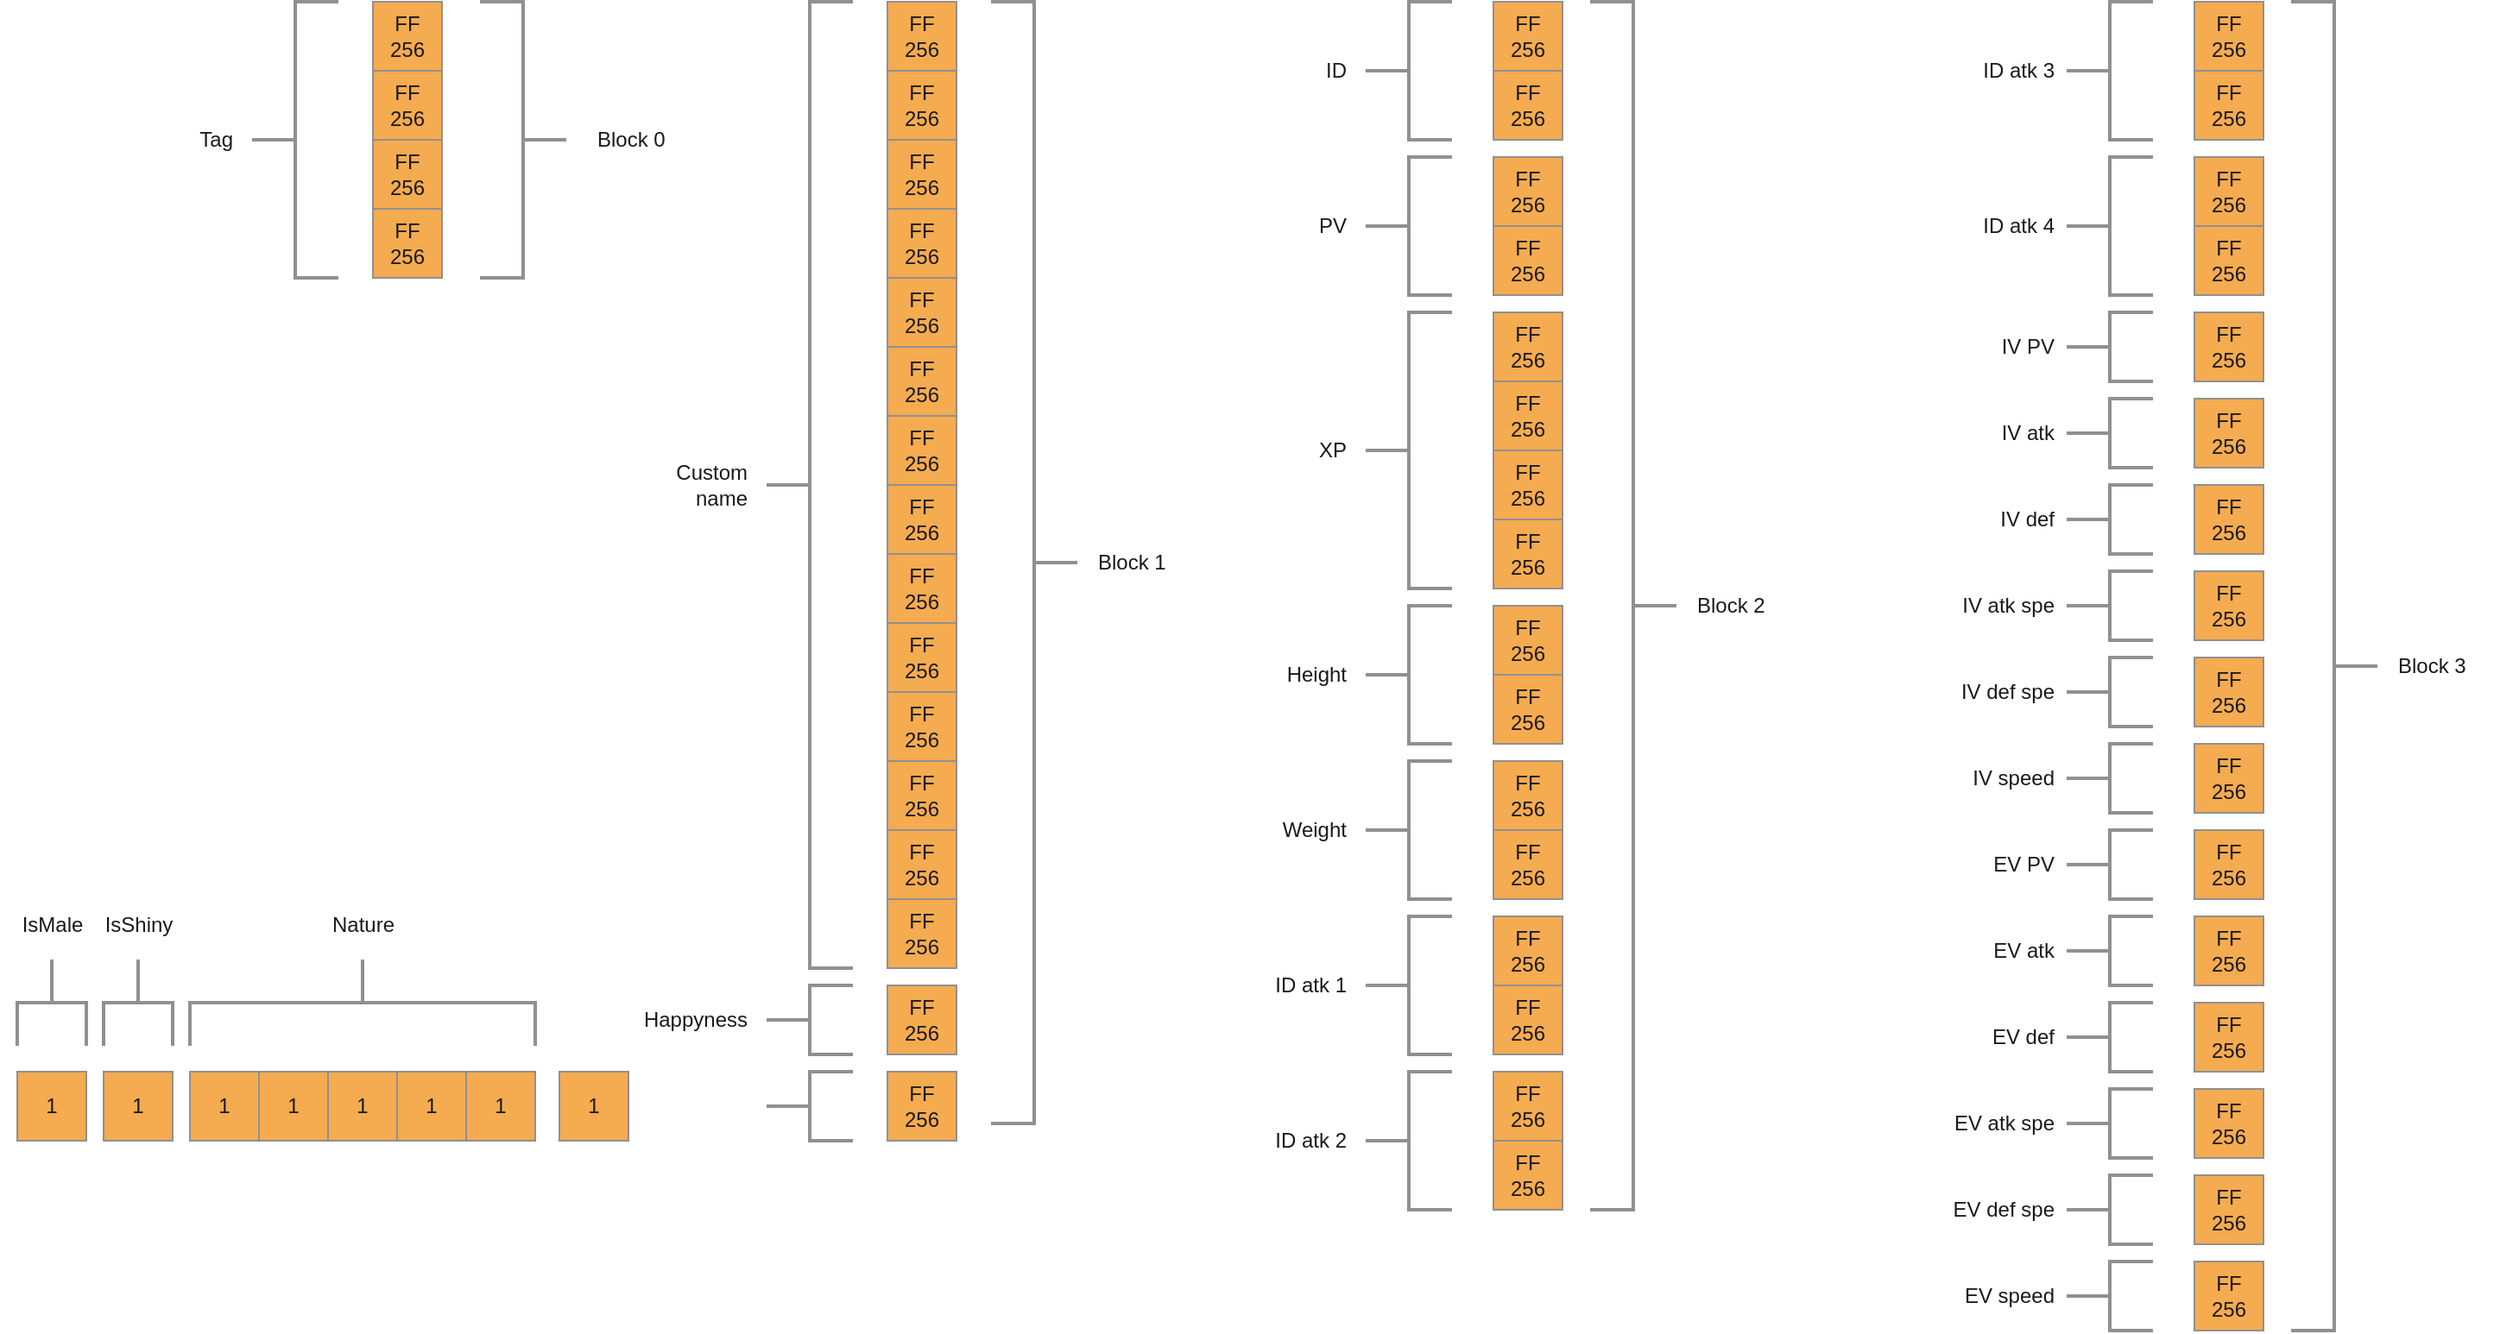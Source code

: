 <mxfile version="24.7.17">
  <diagram name="Page-1" id="fNJxJ_ZL7ugiNUzL1Xjg">
    <mxGraphModel dx="1389" dy="582" grid="1" gridSize="10" guides="1" tooltips="1" connect="1" arrows="1" fold="1" page="0" pageScale="1" pageWidth="827" pageHeight="1169" background="#ffffff" math="0" shadow="0">
      <root>
        <mxCell id="0" />
        <mxCell id="1" parent="0" />
        <mxCell id="mfL0TyV-P2WpPhHrdN5V-8" value="FF&lt;br&gt;256" style="whiteSpace=wrap;html=1;aspect=fixed;labelBackgroundColor=none;fillColor=#F5AB50;strokeColor=#909090;fontColor=#1A1A1A;" parent="1" vertex="1">
          <mxGeometry x="150" y="170" width="40" height="40" as="geometry" />
        </mxCell>
        <mxCell id="mfL0TyV-P2WpPhHrdN5V-9" value="FF&lt;br&gt;256" style="whiteSpace=wrap;html=1;aspect=fixed;labelBackgroundColor=none;fillColor=#F5AB50;strokeColor=#909090;fontColor=#1A1A1A;" parent="1" vertex="1">
          <mxGeometry x="150" y="210" width="40" height="40" as="geometry" />
        </mxCell>
        <mxCell id="mfL0TyV-P2WpPhHrdN5V-10" value="FF&lt;br&gt;256" style="whiteSpace=wrap;html=1;aspect=fixed;labelBackgroundColor=none;fillColor=#F5AB50;strokeColor=#909090;fontColor=#1A1A1A;" parent="1" vertex="1">
          <mxGeometry x="150" y="250" width="40" height="40" as="geometry" />
        </mxCell>
        <mxCell id="mfL0TyV-P2WpPhHrdN5V-11" value="FF&lt;br&gt;256" style="whiteSpace=wrap;html=1;aspect=fixed;labelBackgroundColor=none;fillColor=#F5AB50;strokeColor=#909090;fontColor=#1A1A1A;" parent="1" vertex="1">
          <mxGeometry x="150" y="290" width="40" height="40" as="geometry" />
        </mxCell>
        <mxCell id="mfL0TyV-P2WpPhHrdN5V-16" value="FF&lt;br&gt;256" style="whiteSpace=wrap;html=1;aspect=fixed;labelBackgroundColor=none;fillColor=#F5AB50;strokeColor=#909090;fontColor=#1A1A1A;" parent="1" vertex="1">
          <mxGeometry x="150" y="330" width="40" height="40" as="geometry" />
        </mxCell>
        <mxCell id="mfL0TyV-P2WpPhHrdN5V-17" value="FF&lt;br&gt;256" style="whiteSpace=wrap;html=1;aspect=fixed;labelBackgroundColor=none;fillColor=#F5AB50;strokeColor=#909090;fontColor=#1A1A1A;" parent="1" vertex="1">
          <mxGeometry x="150" y="370" width="40" height="40" as="geometry" />
        </mxCell>
        <mxCell id="mfL0TyV-P2WpPhHrdN5V-18" value="FF&lt;br&gt;256" style="whiteSpace=wrap;html=1;aspect=fixed;labelBackgroundColor=none;fillColor=#F5AB50;strokeColor=#909090;fontColor=#1A1A1A;" parent="1" vertex="1">
          <mxGeometry x="150" y="410" width="40" height="40" as="geometry" />
        </mxCell>
        <mxCell id="mfL0TyV-P2WpPhHrdN5V-19" value="FF&lt;br&gt;256" style="whiteSpace=wrap;html=1;aspect=fixed;labelBackgroundColor=none;fillColor=#F5AB50;strokeColor=#909090;fontColor=#1A1A1A;" parent="1" vertex="1">
          <mxGeometry x="150" y="450" width="40" height="40" as="geometry" />
        </mxCell>
        <mxCell id="mfL0TyV-P2WpPhHrdN5V-20" value="FF&lt;br&gt;256" style="whiteSpace=wrap;html=1;aspect=fixed;labelBackgroundColor=none;fillColor=#F5AB50;strokeColor=#909090;fontColor=#1A1A1A;" parent="1" vertex="1">
          <mxGeometry x="150" y="490" width="40" height="40" as="geometry" />
        </mxCell>
        <mxCell id="mfL0TyV-P2WpPhHrdN5V-21" value="FF&lt;br&gt;256" style="whiteSpace=wrap;html=1;aspect=fixed;labelBackgroundColor=none;fillColor=#F5AB50;strokeColor=#909090;fontColor=#1A1A1A;" parent="1" vertex="1">
          <mxGeometry x="150" y="530" width="40" height="40" as="geometry" />
        </mxCell>
        <mxCell id="mfL0TyV-P2WpPhHrdN5V-22" value="FF&lt;br&gt;256" style="whiteSpace=wrap;html=1;aspect=fixed;labelBackgroundColor=none;fillColor=#F5AB50;strokeColor=#909090;fontColor=#1A1A1A;" parent="1" vertex="1">
          <mxGeometry x="150" y="580" width="40" height="40" as="geometry" />
        </mxCell>
        <mxCell id="mfL0TyV-P2WpPhHrdN5V-23" value="FF&lt;br&gt;256" style="whiteSpace=wrap;html=1;aspect=fixed;labelBackgroundColor=none;fillColor=#F5AB50;strokeColor=#909090;fontColor=#1A1A1A;" parent="1" vertex="1">
          <mxGeometry x="150" y="630" width="40" height="40" as="geometry" />
        </mxCell>
        <mxCell id="mfL0TyV-P2WpPhHrdN5V-24" value="" style="strokeWidth=2;html=1;shape=mxgraph.flowchart.annotation_2;align=left;labelPosition=right;pointerEvents=1;labelBackgroundColor=none;fillColor=#F5AB50;strokeColor=#909090;fontColor=#1A1A1A;" parent="1" vertex="1">
          <mxGeometry x="80" y="10" width="50" height="560" as="geometry" />
        </mxCell>
        <mxCell id="mfL0TyV-P2WpPhHrdN5V-25" value="Custom&lt;br&gt;name" style="text;html=1;align=right;verticalAlign=middle;resizable=0;points=[];autosize=1;strokeColor=none;fillColor=none;labelBackgroundColor=none;fontColor=#1A1A1A;" parent="1" vertex="1">
          <mxGeometry x="10" y="270" width="60" height="40" as="geometry" />
        </mxCell>
        <mxCell id="mfL0TyV-P2WpPhHrdN5V-26" value="FF&lt;br&gt;256" style="whiteSpace=wrap;html=1;aspect=fixed;labelBackgroundColor=none;fillColor=#F5AB50;strokeColor=#909090;fontColor=#1A1A1A;" parent="1" vertex="1">
          <mxGeometry x="501" y="10" width="40" height="40" as="geometry" />
        </mxCell>
        <mxCell id="mfL0TyV-P2WpPhHrdN5V-27" value="FF&lt;br&gt;256" style="whiteSpace=wrap;html=1;aspect=fixed;labelBackgroundColor=none;fillColor=#F5AB50;strokeColor=#909090;fontColor=#1A1A1A;" parent="1" vertex="1">
          <mxGeometry x="501" y="50" width="40" height="40" as="geometry" />
        </mxCell>
        <mxCell id="mfL0TyV-P2WpPhHrdN5V-28" value="" style="strokeWidth=2;html=1;shape=mxgraph.flowchart.annotation_2;align=left;labelPosition=right;pointerEvents=1;labelBackgroundColor=none;fillColor=#F5AB50;strokeColor=#909090;fontColor=#1A1A1A;" parent="1" vertex="1">
          <mxGeometry x="427" y="10" width="50" height="80" as="geometry" />
        </mxCell>
        <mxCell id="mfL0TyV-P2WpPhHrdN5V-29" value="ID" style="text;html=1;align=right;verticalAlign=middle;resizable=0;points=[];autosize=1;strokeColor=none;fillColor=none;labelBackgroundColor=none;fontColor=#1A1A1A;" parent="1" vertex="1">
          <mxGeometry x="377" y="35" width="40" height="30" as="geometry" />
        </mxCell>
        <mxCell id="mfL0TyV-P2WpPhHrdN5V-30" value="FF&lt;br&gt;256" style="whiteSpace=wrap;html=1;aspect=fixed;labelBackgroundColor=none;fillColor=#F5AB50;strokeColor=#909090;fontColor=#1A1A1A;" parent="1" vertex="1">
          <mxGeometry x="501" y="100" width="40" height="40" as="geometry" />
        </mxCell>
        <mxCell id="mfL0TyV-P2WpPhHrdN5V-31" value="FF&lt;br&gt;256" style="whiteSpace=wrap;html=1;aspect=fixed;labelBackgroundColor=none;fillColor=#F5AB50;strokeColor=#909090;fontColor=#1A1A1A;" parent="1" vertex="1">
          <mxGeometry x="501" y="140" width="40" height="40" as="geometry" />
        </mxCell>
        <mxCell id="mfL0TyV-P2WpPhHrdN5V-32" value="" style="strokeWidth=2;html=1;shape=mxgraph.flowchart.annotation_2;align=left;labelPosition=right;pointerEvents=1;labelBackgroundColor=none;fillColor=#F5AB50;strokeColor=#909090;fontColor=#1A1A1A;" parent="1" vertex="1">
          <mxGeometry x="427" y="100" width="50" height="80" as="geometry" />
        </mxCell>
        <mxCell id="mfL0TyV-P2WpPhHrdN5V-33" value="PV" style="text;html=1;align=right;verticalAlign=middle;resizable=0;points=[];autosize=1;strokeColor=none;fillColor=none;labelBackgroundColor=none;fontColor=#1A1A1A;" parent="1" vertex="1">
          <mxGeometry x="377" y="125" width="40" height="30" as="geometry" />
        </mxCell>
        <mxCell id="mfL0TyV-P2WpPhHrdN5V-34" value="FF&lt;br&gt;256" style="whiteSpace=wrap;html=1;aspect=fixed;labelBackgroundColor=none;fillColor=#F5AB50;strokeColor=#909090;fontColor=#1A1A1A;" parent="1" vertex="1">
          <mxGeometry x="501" y="190" width="40" height="40" as="geometry" />
        </mxCell>
        <mxCell id="mfL0TyV-P2WpPhHrdN5V-35" value="FF&lt;br&gt;256" style="whiteSpace=wrap;html=1;aspect=fixed;labelBackgroundColor=none;fillColor=#F5AB50;strokeColor=#909090;fontColor=#1A1A1A;" parent="1" vertex="1">
          <mxGeometry x="501" y="230" width="40" height="40" as="geometry" />
        </mxCell>
        <mxCell id="mfL0TyV-P2WpPhHrdN5V-36" value="" style="strokeWidth=2;html=1;shape=mxgraph.flowchart.annotation_2;align=left;labelPosition=right;pointerEvents=1;labelBackgroundColor=none;fillColor=#F5AB50;strokeColor=#909090;fontColor=#1A1A1A;" parent="1" vertex="1">
          <mxGeometry x="427" y="190" width="50" height="160" as="geometry" />
        </mxCell>
        <mxCell id="mfL0TyV-P2WpPhHrdN5V-37" value="XP" style="text;html=1;align=right;verticalAlign=middle;resizable=0;points=[];autosize=1;strokeColor=none;fillColor=none;labelBackgroundColor=none;fontColor=#1A1A1A;" parent="1" vertex="1">
          <mxGeometry x="377" y="255" width="40" height="30" as="geometry" />
        </mxCell>
        <mxCell id="mfL0TyV-P2WpPhHrdN5V-38" value="FF&lt;br&gt;256" style="whiteSpace=wrap;html=1;aspect=fixed;labelBackgroundColor=none;fillColor=#F5AB50;strokeColor=#909090;fontColor=#1A1A1A;" parent="1" vertex="1">
          <mxGeometry x="501" y="270" width="40" height="40" as="geometry" />
        </mxCell>
        <mxCell id="mfL0TyV-P2WpPhHrdN5V-39" value="FF&lt;br&gt;256" style="whiteSpace=wrap;html=1;aspect=fixed;labelBackgroundColor=none;fillColor=#F5AB50;strokeColor=#909090;fontColor=#1A1A1A;" parent="1" vertex="1">
          <mxGeometry x="501" y="310" width="40" height="40" as="geometry" />
        </mxCell>
        <mxCell id="mfL0TyV-P2WpPhHrdN5V-40" value="FF&lt;br&gt;256" style="whiteSpace=wrap;html=1;aspect=fixed;labelBackgroundColor=none;fillColor=#F5AB50;strokeColor=#909090;fontColor=#1A1A1A;" parent="1" vertex="1">
          <mxGeometry x="501" y="360" width="40" height="40" as="geometry" />
        </mxCell>
        <mxCell id="mfL0TyV-P2WpPhHrdN5V-41" value="FF&lt;br&gt;256" style="whiteSpace=wrap;html=1;aspect=fixed;labelBackgroundColor=none;fillColor=#F5AB50;strokeColor=#909090;fontColor=#1A1A1A;" parent="1" vertex="1">
          <mxGeometry x="501" y="400" width="40" height="40" as="geometry" />
        </mxCell>
        <mxCell id="mfL0TyV-P2WpPhHrdN5V-42" value="" style="strokeWidth=2;html=1;shape=mxgraph.flowchart.annotation_2;align=left;labelPosition=right;pointerEvents=1;labelBackgroundColor=none;fillColor=#F5AB50;strokeColor=#909090;fontColor=#1A1A1A;" parent="1" vertex="1">
          <mxGeometry x="427" y="360" width="50" height="80" as="geometry" />
        </mxCell>
        <mxCell id="mfL0TyV-P2WpPhHrdN5V-43" value="Height" style="text;html=1;align=right;verticalAlign=middle;resizable=0;points=[];autosize=1;strokeColor=none;fillColor=none;labelBackgroundColor=none;fontColor=#1A1A1A;" parent="1" vertex="1">
          <mxGeometry x="357" y="385" width="60" height="30" as="geometry" />
        </mxCell>
        <mxCell id="mfL0TyV-P2WpPhHrdN5V-44" value="FF&lt;br&gt;256" style="whiteSpace=wrap;html=1;aspect=fixed;labelBackgroundColor=none;fillColor=#F5AB50;strokeColor=#909090;fontColor=#1A1A1A;" parent="1" vertex="1">
          <mxGeometry x="501" y="450" width="40" height="40" as="geometry" />
        </mxCell>
        <mxCell id="mfL0TyV-P2WpPhHrdN5V-45" value="FF&lt;br&gt;256" style="whiteSpace=wrap;html=1;aspect=fixed;labelBackgroundColor=none;fillColor=#F5AB50;strokeColor=#909090;fontColor=#1A1A1A;" parent="1" vertex="1">
          <mxGeometry x="501" y="490" width="40" height="40" as="geometry" />
        </mxCell>
        <mxCell id="mfL0TyV-P2WpPhHrdN5V-46" value="" style="strokeWidth=2;html=1;shape=mxgraph.flowchart.annotation_2;align=left;labelPosition=right;pointerEvents=1;labelBackgroundColor=none;fillColor=#F5AB50;strokeColor=#909090;fontColor=#1A1A1A;" parent="1" vertex="1">
          <mxGeometry x="427" y="450" width="50" height="80" as="geometry" />
        </mxCell>
        <mxCell id="mfL0TyV-P2WpPhHrdN5V-47" value="Weight" style="text;html=1;align=right;verticalAlign=middle;resizable=0;points=[];autosize=1;strokeColor=none;fillColor=none;labelBackgroundColor=none;fontColor=#1A1A1A;" parent="1" vertex="1">
          <mxGeometry x="357" y="475" width="60" height="30" as="geometry" />
        </mxCell>
        <mxCell id="mfL0TyV-P2WpPhHrdN5V-48" value="FF&lt;br&gt;256" style="whiteSpace=wrap;html=1;aspect=fixed;labelBackgroundColor=none;fillColor=#F5AB50;strokeColor=#909090;fontColor=#1A1A1A;" parent="1" vertex="1">
          <mxGeometry x="501" y="540" width="40" height="40" as="geometry" />
        </mxCell>
        <mxCell id="mfL0TyV-P2WpPhHrdN5V-49" value="FF&lt;br&gt;256" style="whiteSpace=wrap;html=1;aspect=fixed;labelBackgroundColor=none;fillColor=#F5AB50;strokeColor=#909090;fontColor=#1A1A1A;" parent="1" vertex="1">
          <mxGeometry x="501" y="580" width="40" height="40" as="geometry" />
        </mxCell>
        <mxCell id="mfL0TyV-P2WpPhHrdN5V-50" value="" style="strokeWidth=2;html=1;shape=mxgraph.flowchart.annotation_2;align=left;labelPosition=right;pointerEvents=1;labelBackgroundColor=none;fillColor=#F5AB50;strokeColor=#909090;fontColor=#1A1A1A;" parent="1" vertex="1">
          <mxGeometry x="427" y="540" width="50" height="80" as="geometry" />
        </mxCell>
        <mxCell id="mfL0TyV-P2WpPhHrdN5V-51" value="ID atk 1" style="text;html=1;align=right;verticalAlign=middle;resizable=0;points=[];autosize=1;strokeColor=none;fillColor=none;labelBackgroundColor=none;fontColor=#1A1A1A;" parent="1" vertex="1">
          <mxGeometry x="357" y="565" width="60" height="30" as="geometry" />
        </mxCell>
        <mxCell id="mfL0TyV-P2WpPhHrdN5V-52" value="FF&lt;br&gt;256" style="whiteSpace=wrap;html=1;aspect=fixed;labelBackgroundColor=none;fillColor=#F5AB50;strokeColor=#909090;fontColor=#1A1A1A;" parent="1" vertex="1">
          <mxGeometry x="501" y="630" width="40" height="40" as="geometry" />
        </mxCell>
        <mxCell id="mfL0TyV-P2WpPhHrdN5V-53" value="FF&lt;br&gt;256" style="whiteSpace=wrap;html=1;aspect=fixed;labelBackgroundColor=none;fillColor=#F5AB50;strokeColor=#909090;fontColor=#1A1A1A;" parent="1" vertex="1">
          <mxGeometry x="501" y="670" width="40" height="40" as="geometry" />
        </mxCell>
        <mxCell id="mfL0TyV-P2WpPhHrdN5V-54" value="" style="strokeWidth=2;html=1;shape=mxgraph.flowchart.annotation_2;align=left;labelPosition=right;pointerEvents=1;labelBackgroundColor=none;fillColor=#F5AB50;strokeColor=#909090;fontColor=#1A1A1A;" parent="1" vertex="1">
          <mxGeometry x="427" y="630" width="50" height="80" as="geometry" />
        </mxCell>
        <mxCell id="mfL0TyV-P2WpPhHrdN5V-55" value="ID atk 2" style="text;html=1;align=right;verticalAlign=middle;resizable=0;points=[];autosize=1;strokeColor=none;fillColor=none;labelBackgroundColor=none;fontColor=#1A1A1A;" parent="1" vertex="1">
          <mxGeometry x="357" y="655" width="60" height="30" as="geometry" />
        </mxCell>
        <mxCell id="mfL0TyV-P2WpPhHrdN5V-56" value="FF&lt;br&gt;256" style="whiteSpace=wrap;html=1;aspect=fixed;labelBackgroundColor=none;fillColor=#F5AB50;strokeColor=#909090;fontColor=#1A1A1A;" parent="1" vertex="1">
          <mxGeometry x="907" y="10" width="40" height="40" as="geometry" />
        </mxCell>
        <mxCell id="mfL0TyV-P2WpPhHrdN5V-57" value="FF&lt;br&gt;256" style="whiteSpace=wrap;html=1;aspect=fixed;labelBackgroundColor=none;fillColor=#F5AB50;strokeColor=#909090;fontColor=#1A1A1A;" parent="1" vertex="1">
          <mxGeometry x="907" y="50" width="40" height="40" as="geometry" />
        </mxCell>
        <mxCell id="mfL0TyV-P2WpPhHrdN5V-58" value="" style="strokeWidth=2;html=1;shape=mxgraph.flowchart.annotation_2;align=left;labelPosition=right;pointerEvents=1;labelBackgroundColor=none;fillColor=#F5AB50;strokeColor=#909090;fontColor=#1A1A1A;" parent="1" vertex="1">
          <mxGeometry x="833" y="10" width="50" height="80" as="geometry" />
        </mxCell>
        <mxCell id="mfL0TyV-P2WpPhHrdN5V-59" value="ID atk 3" style="text;html=1;align=right;verticalAlign=middle;resizable=0;points=[];autosize=1;strokeColor=none;fillColor=none;labelBackgroundColor=none;fontColor=#1A1A1A;" parent="1" vertex="1">
          <mxGeometry x="767" y="35" width="60" height="30" as="geometry" />
        </mxCell>
        <mxCell id="mfL0TyV-P2WpPhHrdN5V-60" value="FF&lt;br&gt;256" style="whiteSpace=wrap;html=1;aspect=fixed;labelBackgroundColor=none;fillColor=#F5AB50;strokeColor=#909090;fontColor=#1A1A1A;" parent="1" vertex="1">
          <mxGeometry x="907" y="100" width="40" height="40" as="geometry" />
        </mxCell>
        <mxCell id="mfL0TyV-P2WpPhHrdN5V-61" value="FF&lt;br&gt;256" style="whiteSpace=wrap;html=1;aspect=fixed;labelBackgroundColor=none;fillColor=#F5AB50;strokeColor=#909090;fontColor=#1A1A1A;" parent="1" vertex="1">
          <mxGeometry x="907" y="140" width="40" height="40" as="geometry" />
        </mxCell>
        <mxCell id="mfL0TyV-P2WpPhHrdN5V-62" value="" style="strokeWidth=2;html=1;shape=mxgraph.flowchart.annotation_2;align=left;labelPosition=right;pointerEvents=1;labelBackgroundColor=none;fillColor=#F5AB50;strokeColor=#909090;fontColor=#1A1A1A;" parent="1" vertex="1">
          <mxGeometry x="833" y="100" width="50" height="80" as="geometry" />
        </mxCell>
        <mxCell id="mfL0TyV-P2WpPhHrdN5V-63" value="ID atk 4" style="text;html=1;align=right;verticalAlign=middle;resizable=0;points=[];autosize=1;strokeColor=none;fillColor=none;labelBackgroundColor=none;fontColor=#1A1A1A;" parent="1" vertex="1">
          <mxGeometry x="767" y="125" width="60" height="30" as="geometry" />
        </mxCell>
        <mxCell id="mfL0TyV-P2WpPhHrdN5V-64" value="FF&lt;br&gt;256" style="whiteSpace=wrap;html=1;aspect=fixed;labelBackgroundColor=none;fillColor=#F5AB50;strokeColor=#909090;fontColor=#1A1A1A;" parent="1" vertex="1">
          <mxGeometry x="907" y="190" width="40" height="40" as="geometry" />
        </mxCell>
        <mxCell id="mfL0TyV-P2WpPhHrdN5V-66" value="" style="strokeWidth=2;html=1;shape=mxgraph.flowchart.annotation_2;align=left;labelPosition=right;pointerEvents=1;labelBackgroundColor=none;fillColor=#F5AB50;strokeColor=#909090;fontColor=#1A1A1A;" parent="1" vertex="1">
          <mxGeometry x="833" y="190" width="50" height="40" as="geometry" />
        </mxCell>
        <mxCell id="mfL0TyV-P2WpPhHrdN5V-67" value="IV PV" style="text;html=1;align=right;verticalAlign=middle;resizable=0;points=[];autosize=1;strokeColor=none;fillColor=none;labelBackgroundColor=none;fontColor=#1A1A1A;" parent="1" vertex="1">
          <mxGeometry x="777" y="195" width="50" height="30" as="geometry" />
        </mxCell>
        <mxCell id="mfL0TyV-P2WpPhHrdN5V-68" value="FF&lt;br&gt;256" style="whiteSpace=wrap;html=1;aspect=fixed;labelBackgroundColor=none;fillColor=#F5AB50;strokeColor=#909090;fontColor=#1A1A1A;" parent="1" vertex="1">
          <mxGeometry x="907" y="240" width="40" height="40" as="geometry" />
        </mxCell>
        <mxCell id="mfL0TyV-P2WpPhHrdN5V-69" value="" style="strokeWidth=2;html=1;shape=mxgraph.flowchart.annotation_2;align=left;labelPosition=right;pointerEvents=1;labelBackgroundColor=none;fillColor=#F5AB50;strokeColor=#909090;fontColor=#1A1A1A;" parent="1" vertex="1">
          <mxGeometry x="833" y="240" width="50" height="40" as="geometry" />
        </mxCell>
        <mxCell id="mfL0TyV-P2WpPhHrdN5V-70" value="IV atk" style="text;html=1;align=right;verticalAlign=middle;resizable=0;points=[];autosize=1;strokeColor=none;fillColor=none;labelBackgroundColor=none;fontColor=#1A1A1A;" parent="1" vertex="1">
          <mxGeometry x="777" y="245" width="50" height="30" as="geometry" />
        </mxCell>
        <mxCell id="mfL0TyV-P2WpPhHrdN5V-71" value="FF&lt;br&gt;256" style="whiteSpace=wrap;html=1;aspect=fixed;labelBackgroundColor=none;fillColor=#F5AB50;strokeColor=#909090;fontColor=#1A1A1A;" parent="1" vertex="1">
          <mxGeometry x="907" y="290" width="40" height="40" as="geometry" />
        </mxCell>
        <mxCell id="mfL0TyV-P2WpPhHrdN5V-72" value="" style="strokeWidth=2;html=1;shape=mxgraph.flowchart.annotation_2;align=left;labelPosition=right;pointerEvents=1;labelBackgroundColor=none;fillColor=#F5AB50;strokeColor=#909090;fontColor=#1A1A1A;" parent="1" vertex="1">
          <mxGeometry x="833" y="290" width="50" height="40" as="geometry" />
        </mxCell>
        <mxCell id="mfL0TyV-P2WpPhHrdN5V-73" value="IV def" style="text;html=1;align=right;verticalAlign=middle;resizable=0;points=[];autosize=1;strokeColor=none;fillColor=none;labelBackgroundColor=none;fontColor=#1A1A1A;" parent="1" vertex="1">
          <mxGeometry x="777" y="295" width="50" height="30" as="geometry" />
        </mxCell>
        <mxCell id="mfL0TyV-P2WpPhHrdN5V-78" value="FF&lt;br&gt;256" style="whiteSpace=wrap;html=1;aspect=fixed;labelBackgroundColor=none;fillColor=#F5AB50;strokeColor=#909090;fontColor=#1A1A1A;" parent="1" vertex="1">
          <mxGeometry x="907" y="340" width="40" height="40" as="geometry" />
        </mxCell>
        <mxCell id="mfL0TyV-P2WpPhHrdN5V-79" value="" style="strokeWidth=2;html=1;shape=mxgraph.flowchart.annotation_2;align=left;labelPosition=right;pointerEvents=1;labelBackgroundColor=none;fillColor=#F5AB50;strokeColor=#909090;fontColor=#1A1A1A;" parent="1" vertex="1">
          <mxGeometry x="833" y="340" width="50" height="40" as="geometry" />
        </mxCell>
        <mxCell id="mfL0TyV-P2WpPhHrdN5V-80" value="IV atk spe" style="text;html=1;align=right;verticalAlign=middle;resizable=0;points=[];autosize=1;strokeColor=none;fillColor=none;labelBackgroundColor=none;fontColor=#1A1A1A;" parent="1" vertex="1">
          <mxGeometry x="747" y="345" width="80" height="30" as="geometry" />
        </mxCell>
        <mxCell id="mfL0TyV-P2WpPhHrdN5V-81" value="FF&lt;br&gt;256" style="whiteSpace=wrap;html=1;aspect=fixed;labelBackgroundColor=none;fillColor=#F5AB50;strokeColor=#909090;fontColor=#1A1A1A;" parent="1" vertex="1">
          <mxGeometry x="907" y="390" width="40" height="40" as="geometry" />
        </mxCell>
        <mxCell id="mfL0TyV-P2WpPhHrdN5V-82" value="" style="strokeWidth=2;html=1;shape=mxgraph.flowchart.annotation_2;align=left;labelPosition=right;pointerEvents=1;labelBackgroundColor=none;fillColor=#F5AB50;strokeColor=#909090;fontColor=#1A1A1A;" parent="1" vertex="1">
          <mxGeometry x="833" y="390" width="50" height="40" as="geometry" />
        </mxCell>
        <mxCell id="mfL0TyV-P2WpPhHrdN5V-83" value="IV def spe" style="text;html=1;align=right;verticalAlign=middle;resizable=0;points=[];autosize=1;strokeColor=none;fillColor=none;labelBackgroundColor=none;fontColor=#1A1A1A;" parent="1" vertex="1">
          <mxGeometry x="747" y="395" width="80" height="30" as="geometry" />
        </mxCell>
        <mxCell id="mfL0TyV-P2WpPhHrdN5V-84" value="FF&lt;br&gt;256" style="whiteSpace=wrap;html=1;aspect=fixed;labelBackgroundColor=none;fillColor=#F5AB50;strokeColor=#909090;fontColor=#1A1A1A;" parent="1" vertex="1">
          <mxGeometry x="907" y="440" width="40" height="40" as="geometry" />
        </mxCell>
        <mxCell id="mfL0TyV-P2WpPhHrdN5V-85" value="" style="strokeWidth=2;html=1;shape=mxgraph.flowchart.annotation_2;align=left;labelPosition=right;pointerEvents=1;labelBackgroundColor=none;fillColor=#F5AB50;strokeColor=#909090;fontColor=#1A1A1A;" parent="1" vertex="1">
          <mxGeometry x="833" y="440" width="50" height="40" as="geometry" />
        </mxCell>
        <mxCell id="mfL0TyV-P2WpPhHrdN5V-86" value="IV speed" style="text;html=1;align=right;verticalAlign=middle;resizable=0;points=[];autosize=1;strokeColor=none;fillColor=none;labelBackgroundColor=none;fontColor=#1A1A1A;" parent="1" vertex="1">
          <mxGeometry x="757" y="445" width="70" height="30" as="geometry" />
        </mxCell>
        <mxCell id="mfL0TyV-P2WpPhHrdN5V-87" value="FF&lt;br&gt;256" style="whiteSpace=wrap;html=1;aspect=fixed;labelBackgroundColor=none;fillColor=#F5AB50;strokeColor=#909090;fontColor=#1A1A1A;" parent="1" vertex="1">
          <mxGeometry x="907" y="490" width="40" height="40" as="geometry" />
        </mxCell>
        <mxCell id="mfL0TyV-P2WpPhHrdN5V-88" value="" style="strokeWidth=2;html=1;shape=mxgraph.flowchart.annotation_2;align=left;labelPosition=right;pointerEvents=1;labelBackgroundColor=none;fillColor=#F5AB50;strokeColor=#909090;fontColor=#1A1A1A;" parent="1" vertex="1">
          <mxGeometry x="833" y="490" width="50" height="40" as="geometry" />
        </mxCell>
        <mxCell id="mfL0TyV-P2WpPhHrdN5V-89" value="EV PV" style="text;html=1;align=right;verticalAlign=middle;resizable=0;points=[];autosize=1;strokeColor=none;fillColor=none;labelBackgroundColor=none;fontColor=#1A1A1A;" parent="1" vertex="1">
          <mxGeometry x="767" y="495" width="60" height="30" as="geometry" />
        </mxCell>
        <mxCell id="mfL0TyV-P2WpPhHrdN5V-90" value="FF&lt;br&gt;256" style="whiteSpace=wrap;html=1;aspect=fixed;labelBackgroundColor=none;fillColor=#F5AB50;strokeColor=#909090;fontColor=#1A1A1A;" parent="1" vertex="1">
          <mxGeometry x="907" y="540" width="40" height="40" as="geometry" />
        </mxCell>
        <mxCell id="mfL0TyV-P2WpPhHrdN5V-91" value="" style="strokeWidth=2;html=1;shape=mxgraph.flowchart.annotation_2;align=left;labelPosition=right;pointerEvents=1;labelBackgroundColor=none;fillColor=#F5AB50;strokeColor=#909090;fontColor=#1A1A1A;" parent="1" vertex="1">
          <mxGeometry x="833" y="540" width="50" height="40" as="geometry" />
        </mxCell>
        <mxCell id="mfL0TyV-P2WpPhHrdN5V-92" value="EV atk" style="text;html=1;align=right;verticalAlign=middle;resizable=0;points=[];autosize=1;strokeColor=none;fillColor=none;labelBackgroundColor=none;fontColor=#1A1A1A;" parent="1" vertex="1">
          <mxGeometry x="767" y="545" width="60" height="30" as="geometry" />
        </mxCell>
        <mxCell id="mfL0TyV-P2WpPhHrdN5V-93" value="FF&lt;br&gt;256" style="whiteSpace=wrap;html=1;aspect=fixed;labelBackgroundColor=none;fillColor=#F5AB50;strokeColor=#909090;fontColor=#1A1A1A;" parent="1" vertex="1">
          <mxGeometry x="907" y="590" width="40" height="40" as="geometry" />
        </mxCell>
        <mxCell id="mfL0TyV-P2WpPhHrdN5V-94" value="" style="strokeWidth=2;html=1;shape=mxgraph.flowchart.annotation_2;align=left;labelPosition=right;pointerEvents=1;labelBackgroundColor=none;fillColor=#F5AB50;strokeColor=#909090;fontColor=#1A1A1A;" parent="1" vertex="1">
          <mxGeometry x="833" y="590" width="50" height="40" as="geometry" />
        </mxCell>
        <mxCell id="mfL0TyV-P2WpPhHrdN5V-95" value="EV def" style="text;html=1;align=right;verticalAlign=middle;resizable=0;points=[];autosize=1;strokeColor=none;fillColor=none;labelBackgroundColor=none;fontColor=#1A1A1A;" parent="1" vertex="1">
          <mxGeometry x="767" y="595" width="60" height="30" as="geometry" />
        </mxCell>
        <mxCell id="mfL0TyV-P2WpPhHrdN5V-96" value="FF&lt;br&gt;256" style="whiteSpace=wrap;html=1;aspect=fixed;labelBackgroundColor=none;fillColor=#F5AB50;strokeColor=#909090;fontColor=#1A1A1A;" parent="1" vertex="1">
          <mxGeometry x="907" y="640" width="40" height="40" as="geometry" />
        </mxCell>
        <mxCell id="mfL0TyV-P2WpPhHrdN5V-97" value="" style="strokeWidth=2;html=1;shape=mxgraph.flowchart.annotation_2;align=left;labelPosition=right;pointerEvents=1;labelBackgroundColor=none;fillColor=#F5AB50;strokeColor=#909090;fontColor=#1A1A1A;" parent="1" vertex="1">
          <mxGeometry x="833" y="640" width="50" height="40" as="geometry" />
        </mxCell>
        <mxCell id="mfL0TyV-P2WpPhHrdN5V-98" value="FF&lt;br&gt;256" style="whiteSpace=wrap;html=1;aspect=fixed;labelBackgroundColor=none;fillColor=#F5AB50;strokeColor=#909090;fontColor=#1A1A1A;" parent="1" vertex="1">
          <mxGeometry x="907" y="690" width="40" height="40" as="geometry" />
        </mxCell>
        <mxCell id="mfL0TyV-P2WpPhHrdN5V-99" value="" style="strokeWidth=2;html=1;shape=mxgraph.flowchart.annotation_2;align=left;labelPosition=right;pointerEvents=1;labelBackgroundColor=none;fillColor=#F5AB50;strokeColor=#909090;fontColor=#1A1A1A;" parent="1" vertex="1">
          <mxGeometry x="833" y="690" width="50" height="40" as="geometry" />
        </mxCell>
        <mxCell id="mfL0TyV-P2WpPhHrdN5V-100" value="FF&lt;br&gt;256" style="whiteSpace=wrap;html=1;aspect=fixed;labelBackgroundColor=none;fillColor=#F5AB50;strokeColor=#909090;fontColor=#1A1A1A;" parent="1" vertex="1">
          <mxGeometry x="907" y="740" width="40" height="40" as="geometry" />
        </mxCell>
        <mxCell id="mfL0TyV-P2WpPhHrdN5V-101" value="" style="strokeWidth=2;html=1;shape=mxgraph.flowchart.annotation_2;align=left;labelPosition=right;pointerEvents=1;labelBackgroundColor=none;fillColor=#F5AB50;strokeColor=#909090;fontColor=#1A1A1A;" parent="1" vertex="1">
          <mxGeometry x="833" y="740" width="50" height="40" as="geometry" />
        </mxCell>
        <mxCell id="mfL0TyV-P2WpPhHrdN5V-102" value="EV atk spe" style="text;html=1;align=right;verticalAlign=middle;resizable=0;points=[];autosize=1;strokeColor=none;fillColor=none;labelBackgroundColor=none;fontColor=#1A1A1A;" parent="1" vertex="1">
          <mxGeometry x="747" y="645" width="80" height="30" as="geometry" />
        </mxCell>
        <mxCell id="mfL0TyV-P2WpPhHrdN5V-103" value="EV def spe" style="text;html=1;align=right;verticalAlign=middle;resizable=0;points=[];autosize=1;strokeColor=none;fillColor=none;labelBackgroundColor=none;fontColor=#1A1A1A;" parent="1" vertex="1">
          <mxGeometry x="747" y="695" width="80" height="30" as="geometry" />
        </mxCell>
        <mxCell id="mfL0TyV-P2WpPhHrdN5V-104" value="EV speed" style="text;html=1;align=right;verticalAlign=middle;resizable=0;points=[];autosize=1;strokeColor=none;fillColor=none;labelBackgroundColor=none;fontColor=#1A1A1A;" parent="1" vertex="1">
          <mxGeometry x="747" y="745" width="80" height="30" as="geometry" />
        </mxCell>
        <mxCell id="mfL0TyV-P2WpPhHrdN5V-106" value="" style="strokeWidth=2;html=1;shape=mxgraph.flowchart.annotation_2;align=left;labelPosition=right;pointerEvents=1;rotation=-180;labelBackgroundColor=none;fillColor=#F5AB50;strokeColor=#909090;fontColor=#1A1A1A;" parent="1" vertex="1">
          <mxGeometry x="210" y="10" width="50" height="650" as="geometry" />
        </mxCell>
        <mxCell id="mfL0TyV-P2WpPhHrdN5V-107" value="Block 1" style="text;html=1;align=left;verticalAlign=middle;resizable=0;points=[];autosize=1;strokeColor=none;fillColor=none;labelBackgroundColor=none;fontColor=#1A1A1A;" parent="1" vertex="1">
          <mxGeometry x="270" y="320" width="60" height="30" as="geometry" />
        </mxCell>
        <mxCell id="mfL0TyV-P2WpPhHrdN5V-108" value="" style="strokeWidth=2;html=1;shape=mxgraph.flowchart.annotation_2;align=left;labelPosition=right;pointerEvents=1;rotation=-180;labelBackgroundColor=none;fillColor=#F5AB50;strokeColor=#909090;fontColor=#1A1A1A;" parent="1" vertex="1">
          <mxGeometry x="557" y="10" width="50" height="700" as="geometry" />
        </mxCell>
        <mxCell id="mfL0TyV-P2WpPhHrdN5V-109" value="Block 2" style="text;html=1;align=left;verticalAlign=middle;resizable=0;points=[];autosize=1;strokeColor=none;fillColor=none;labelBackgroundColor=none;fontColor=#1A1A1A;" parent="1" vertex="1">
          <mxGeometry x="617" y="345" width="60" height="30" as="geometry" />
        </mxCell>
        <mxCell id="mfL0TyV-P2WpPhHrdN5V-110" value="" style="strokeWidth=2;html=1;shape=mxgraph.flowchart.annotation_2;align=left;labelPosition=right;pointerEvents=1;rotation=-180;labelBackgroundColor=none;fillColor=#F5AB50;strokeColor=#909090;fontColor=#1A1A1A;" parent="1" vertex="1">
          <mxGeometry x="963" y="10" width="50" height="770" as="geometry" />
        </mxCell>
        <mxCell id="mfL0TyV-P2WpPhHrdN5V-111" value="Block 3" style="text;html=1;align=left;verticalAlign=middle;resizable=0;points=[];autosize=1;strokeColor=none;fillColor=none;labelBackgroundColor=none;fontColor=#1A1A1A;" parent="1" vertex="1">
          <mxGeometry x="1023" y="380" width="60" height="30" as="geometry" />
        </mxCell>
        <mxCell id="EzLNX4KlcgkMV2vG-WTn-1" value="" style="strokeWidth=2;html=1;shape=mxgraph.flowchart.annotation_2;align=left;labelPosition=right;pointerEvents=1;labelBackgroundColor=none;fillColor=#F5AB50;strokeColor=#909090;fontColor=#1A1A1A;" parent="1" vertex="1">
          <mxGeometry x="80" y="630" width="50" height="40" as="geometry" />
        </mxCell>
        <mxCell id="EzLNX4KlcgkMV2vG-WTn-2" value="1" style="whiteSpace=wrap;html=1;aspect=fixed;labelBackgroundColor=none;fillColor=#F5AB50;strokeColor=#909090;fontColor=#1A1A1A;" parent="1" vertex="1">
          <mxGeometry x="-40" y="630" width="40" height="40" as="geometry" />
        </mxCell>
        <mxCell id="EzLNX4KlcgkMV2vG-WTn-3" value="1" style="whiteSpace=wrap;html=1;aspect=fixed;labelBackgroundColor=none;fillColor=#F5AB50;strokeColor=#909090;fontColor=#1A1A1A;" parent="1" vertex="1">
          <mxGeometry x="-94" y="630" width="40" height="40" as="geometry" />
        </mxCell>
        <mxCell id="EzLNX4KlcgkMV2vG-WTn-4" value="1" style="whiteSpace=wrap;html=1;aspect=fixed;labelBackgroundColor=none;fillColor=#F5AB50;strokeColor=#909090;fontColor=#1A1A1A;" parent="1" vertex="1">
          <mxGeometry x="-134" y="630" width="40" height="40" as="geometry" />
        </mxCell>
        <mxCell id="EzLNX4KlcgkMV2vG-WTn-5" value="1" style="whiteSpace=wrap;html=1;aspect=fixed;labelBackgroundColor=none;fillColor=#F5AB50;strokeColor=#909090;fontColor=#1A1A1A;" parent="1" vertex="1">
          <mxGeometry x="-174" y="630" width="40" height="40" as="geometry" />
        </mxCell>
        <mxCell id="EzLNX4KlcgkMV2vG-WTn-6" value="1" style="whiteSpace=wrap;html=1;aspect=fixed;labelBackgroundColor=none;fillColor=#F5AB50;strokeColor=#909090;fontColor=#1A1A1A;" parent="1" vertex="1">
          <mxGeometry x="-214" y="630" width="40" height="40" as="geometry" />
        </mxCell>
        <mxCell id="EzLNX4KlcgkMV2vG-WTn-7" value="1" style="whiteSpace=wrap;html=1;aspect=fixed;labelBackgroundColor=none;fillColor=#F5AB50;strokeColor=#909090;fontColor=#1A1A1A;" parent="1" vertex="1">
          <mxGeometry x="-254" y="630" width="40" height="40" as="geometry" />
        </mxCell>
        <mxCell id="EzLNX4KlcgkMV2vG-WTn-8" value="1" style="whiteSpace=wrap;html=1;aspect=fixed;labelBackgroundColor=none;fillColor=#F5AB50;strokeColor=#909090;fontColor=#1A1A1A;" parent="1" vertex="1">
          <mxGeometry x="-304" y="630" width="40" height="40" as="geometry" />
        </mxCell>
        <mxCell id="EzLNX4KlcgkMV2vG-WTn-9" value="1" style="whiteSpace=wrap;html=1;aspect=fixed;labelBackgroundColor=none;fillColor=#F5AB50;strokeColor=#909090;fontColor=#1A1A1A;" parent="1" vertex="1">
          <mxGeometry x="-354" y="630" width="40" height="40" as="geometry" />
        </mxCell>
        <mxCell id="EzLNX4KlcgkMV2vG-WTn-11" value="" style="strokeWidth=2;html=1;shape=mxgraph.flowchart.annotation_2;align=left;labelPosition=right;pointerEvents=1;labelBackgroundColor=none;fillColor=#F5AB50;strokeColor=#909090;fontColor=#1A1A1A;rotation=90;" parent="1" vertex="1">
          <mxGeometry x="-359" y="570" width="50" height="40" as="geometry" />
        </mxCell>
        <mxCell id="EzLNX4KlcgkMV2vG-WTn-12" value="" style="strokeWidth=2;html=1;shape=mxgraph.flowchart.annotation_2;align=left;labelPosition=right;pointerEvents=1;labelBackgroundColor=none;fillColor=#F5AB50;strokeColor=#909090;fontColor=#1A1A1A;rotation=90;" parent="1" vertex="1">
          <mxGeometry x="-309" y="570" width="50" height="40" as="geometry" />
        </mxCell>
        <mxCell id="EzLNX4KlcgkMV2vG-WTn-13" value="IsMale" style="text;html=1;align=center;verticalAlign=middle;resizable=0;points=[];autosize=1;strokeColor=none;fillColor=none;labelBackgroundColor=none;fontColor=#1A1A1A;" parent="1" vertex="1">
          <mxGeometry x="-364" y="530" width="60" height="30" as="geometry" />
        </mxCell>
        <mxCell id="EzLNX4KlcgkMV2vG-WTn-14" value="IsShiny" style="text;html=1;align=center;verticalAlign=middle;resizable=0;points=[];autosize=1;strokeColor=none;fillColor=none;labelBackgroundColor=none;fontColor=#1A1A1A;" parent="1" vertex="1">
          <mxGeometry x="-314" y="530" width="60" height="30" as="geometry" />
        </mxCell>
        <mxCell id="EzLNX4KlcgkMV2vG-WTn-15" value="FF&lt;br&gt;256" style="whiteSpace=wrap;html=1;aspect=fixed;labelBackgroundColor=none;fillColor=#F5AB50;strokeColor=#909090;fontColor=#1A1A1A;" parent="1" vertex="1">
          <mxGeometry x="-148" y="10" width="40" height="40" as="geometry" />
        </mxCell>
        <mxCell id="EzLNX4KlcgkMV2vG-WTn-16" value="FF&lt;br&gt;256" style="whiteSpace=wrap;html=1;aspect=fixed;labelBackgroundColor=none;fillColor=#F5AB50;strokeColor=#909090;fontColor=#1A1A1A;" parent="1" vertex="1">
          <mxGeometry x="-148" y="50" width="40" height="40" as="geometry" />
        </mxCell>
        <mxCell id="EzLNX4KlcgkMV2vG-WTn-17" value="FF&lt;br&gt;256" style="whiteSpace=wrap;html=1;aspect=fixed;labelBackgroundColor=none;fillColor=#F5AB50;strokeColor=#909090;fontColor=#1A1A1A;" parent="1" vertex="1">
          <mxGeometry x="-148" y="90" width="40" height="40" as="geometry" />
        </mxCell>
        <mxCell id="EzLNX4KlcgkMV2vG-WTn-18" value="FF&lt;br&gt;256" style="whiteSpace=wrap;html=1;aspect=fixed;labelBackgroundColor=none;fillColor=#F5AB50;strokeColor=#909090;fontColor=#1A1A1A;" parent="1" vertex="1">
          <mxGeometry x="-148" y="130" width="40" height="40" as="geometry" />
        </mxCell>
        <mxCell id="EzLNX4KlcgkMV2vG-WTn-19" value="" style="strokeWidth=2;html=1;shape=mxgraph.flowchart.annotation_2;align=left;labelPosition=right;pointerEvents=1;labelBackgroundColor=none;fillColor=#F5AB50;strokeColor=#909090;fontColor=#1A1A1A;" parent="1" vertex="1">
          <mxGeometry x="-218" y="10" width="50" height="160" as="geometry" />
        </mxCell>
        <mxCell id="EzLNX4KlcgkMV2vG-WTn-20" value="Tag" style="text;html=1;align=right;verticalAlign=middle;resizable=0;points=[];autosize=1;strokeColor=none;fillColor=none;labelBackgroundColor=none;fontColor=#1A1A1A;" parent="1" vertex="1">
          <mxGeometry x="-268" y="75" width="40" height="30" as="geometry" />
        </mxCell>
        <mxCell id="EzLNX4KlcgkMV2vG-WTn-22" value="" style="strokeWidth=2;html=1;shape=mxgraph.flowchart.annotation_2;align=left;labelPosition=right;pointerEvents=1;rotation=-180;labelBackgroundColor=none;fillColor=#F5AB50;strokeColor=#909090;fontColor=#1A1A1A;" parent="1" vertex="1">
          <mxGeometry x="-86" y="10" width="50" height="160" as="geometry" />
        </mxCell>
        <mxCell id="EzLNX4KlcgkMV2vG-WTn-23" value="Block 0" style="text;html=1;align=left;verticalAlign=middle;resizable=0;points=[];autosize=1;strokeColor=none;fillColor=none;labelBackgroundColor=none;fontColor=#1A1A1A;" parent="1" vertex="1">
          <mxGeometry x="-20" y="75" width="60" height="30" as="geometry" />
        </mxCell>
        <mxCell id="EzLNX4KlcgkMV2vG-WTn-24" value="FF&lt;br&gt;256" style="whiteSpace=wrap;html=1;aspect=fixed;labelBackgroundColor=none;fillColor=#F5AB50;strokeColor=#909090;fontColor=#1A1A1A;" parent="1" vertex="1">
          <mxGeometry x="150" y="130" width="40" height="40" as="geometry" />
        </mxCell>
        <mxCell id="EzLNX4KlcgkMV2vG-WTn-25" value="FF&lt;br&gt;256" style="whiteSpace=wrap;html=1;aspect=fixed;labelBackgroundColor=none;fillColor=#F5AB50;strokeColor=#909090;fontColor=#1A1A1A;" parent="1" vertex="1">
          <mxGeometry x="150" y="90" width="40" height="40" as="geometry" />
        </mxCell>
        <mxCell id="EzLNX4KlcgkMV2vG-WTn-26" value="FF&lt;br&gt;256" style="whiteSpace=wrap;html=1;aspect=fixed;labelBackgroundColor=none;fillColor=#F5AB50;strokeColor=#909090;fontColor=#1A1A1A;" parent="1" vertex="1">
          <mxGeometry x="150" y="50" width="40" height="40" as="geometry" />
        </mxCell>
        <mxCell id="EzLNX4KlcgkMV2vG-WTn-27" value="FF&lt;br&gt;256" style="whiteSpace=wrap;html=1;aspect=fixed;labelBackgroundColor=none;fillColor=#F5AB50;strokeColor=#909090;fontColor=#1A1A1A;" parent="1" vertex="1">
          <mxGeometry x="150" y="10" width="40" height="40" as="geometry" />
        </mxCell>
        <mxCell id="wN1BnI0OUt89YUy-YWgy-1" value="" style="strokeWidth=2;html=1;shape=mxgraph.flowchart.annotation_2;align=left;labelPosition=right;pointerEvents=1;labelBackgroundColor=none;fillColor=#F5AB50;strokeColor=#909090;fontColor=#1A1A1A;" vertex="1" parent="1">
          <mxGeometry x="80" y="580" width="50" height="40" as="geometry" />
        </mxCell>
        <mxCell id="wN1BnI0OUt89YUy-YWgy-2" value="Happyness" style="text;html=1;align=right;verticalAlign=middle;resizable=0;points=[];autosize=1;strokeColor=none;fillColor=none;labelBackgroundColor=none;fontColor=#1A1A1A;" vertex="1" parent="1">
          <mxGeometry x="-10" y="585" width="80" height="30" as="geometry" />
        </mxCell>
        <mxCell id="wN1BnI0OUt89YUy-YWgy-3" value="" style="strokeWidth=2;html=1;shape=mxgraph.flowchart.annotation_2;align=left;labelPosition=right;pointerEvents=1;labelBackgroundColor=none;fillColor=#F5AB50;strokeColor=#909090;fontColor=#1A1A1A;rotation=90;" vertex="1" parent="1">
          <mxGeometry x="-179" y="490" width="50" height="200" as="geometry" />
        </mxCell>
        <mxCell id="wN1BnI0OUt89YUy-YWgy-4" value="Nature" style="text;html=1;align=center;verticalAlign=middle;resizable=0;points=[];autosize=1;strokeColor=none;fillColor=none;labelBackgroundColor=none;fontColor=#1A1A1A;" vertex="1" parent="1">
          <mxGeometry x="-184" y="530" width="60" height="30" as="geometry" />
        </mxCell>
      </root>
    </mxGraphModel>
  </diagram>
</mxfile>
